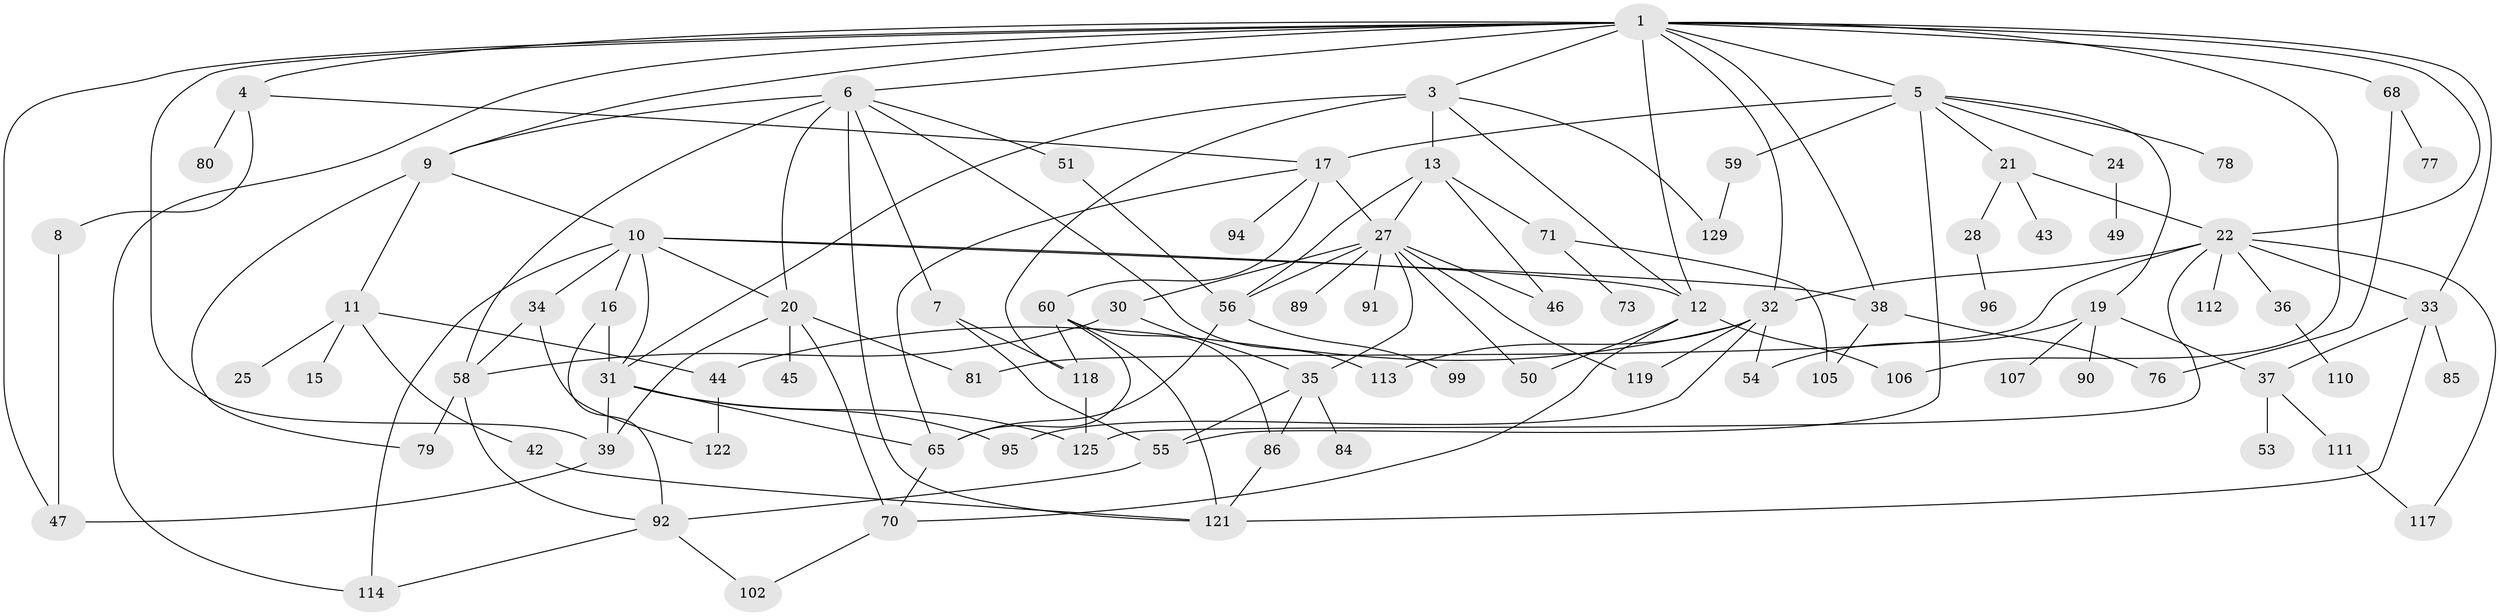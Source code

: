 // Generated by graph-tools (version 1.1) at 2025/51/02/27/25 19:51:40]
// undirected, 87 vertices, 144 edges
graph export_dot {
graph [start="1"]
  node [color=gray90,style=filled];
  1 [super="+2"];
  3 [super="+82"];
  4 [super="+87"];
  5 [super="+18"];
  6 [super="+57"];
  7 [super="+69"];
  8;
  9;
  10 [super="+62"];
  11 [super="+14"];
  12 [super="+123"];
  13 [super="+108"];
  15 [super="+103"];
  16 [super="+93"];
  17 [super="+23"];
  19 [super="+26"];
  20 [super="+61"];
  21 [super="+97"];
  22 [super="+29"];
  24;
  25;
  27 [super="+83"];
  28;
  30 [super="+64"];
  31 [super="+52"];
  32 [super="+40"];
  33 [super="+66"];
  34 [super="+41"];
  35 [super="+48"];
  36 [super="+74"];
  37;
  38 [super="+75"];
  39 [super="+104"];
  42;
  43;
  44 [super="+67"];
  45 [super="+127"];
  46 [super="+88"];
  47 [super="+101"];
  49;
  50;
  51;
  53;
  54;
  55 [super="+100"];
  56 [super="+98"];
  58 [super="+63"];
  59;
  60 [super="+115"];
  65;
  68 [super="+109"];
  70 [super="+72"];
  71 [super="+120"];
  73;
  76;
  77;
  78;
  79;
  80;
  81;
  84;
  85;
  86;
  89;
  90;
  91;
  92 [super="+116"];
  94;
  95;
  96;
  99;
  102;
  105;
  106;
  107;
  110;
  111 [super="+124"];
  112;
  113 [super="+128"];
  114;
  117;
  118 [super="+126"];
  119;
  121;
  122;
  125;
  129;
  1 -- 3;
  1 -- 5;
  1 -- 6;
  1 -- 32;
  1 -- 33;
  1 -- 39;
  1 -- 68;
  1 -- 106;
  1 -- 114;
  1 -- 4;
  1 -- 38;
  1 -- 22;
  1 -- 9;
  1 -- 12;
  1 -- 47;
  3 -- 12;
  3 -- 13;
  3 -- 31 [weight=2];
  3 -- 129;
  3 -- 118;
  4 -- 8;
  4 -- 17;
  4 -- 80;
  5 -- 19;
  5 -- 21;
  5 -- 24;
  5 -- 78;
  5 -- 17 [weight=2];
  5 -- 59;
  5 -- 55;
  6 -- 7;
  6 -- 51;
  6 -- 58;
  6 -- 121;
  6 -- 9;
  6 -- 113;
  6 -- 20;
  7 -- 55;
  7 -- 118;
  8 -- 47;
  9 -- 10;
  9 -- 11;
  9 -- 79;
  10 -- 16;
  10 -- 20;
  10 -- 34;
  10 -- 31;
  10 -- 12;
  10 -- 114;
  10 -- 38;
  11 -- 25;
  11 -- 42;
  11 -- 44;
  11 -- 15;
  12 -- 106;
  12 -- 50;
  12 -- 70;
  13 -- 27;
  13 -- 71;
  13 -- 56;
  13 -- 46;
  16 -- 92;
  16 -- 31;
  17 -- 65;
  17 -- 94;
  17 -- 27 [weight=2];
  17 -- 60;
  19 -- 37;
  19 -- 54;
  19 -- 107;
  19 -- 90;
  20 -- 45 [weight=2];
  20 -- 81;
  20 -- 39 [weight=2];
  20 -- 70;
  21 -- 28;
  21 -- 43;
  21 -- 22;
  22 -- 117;
  22 -- 125;
  22 -- 112;
  22 -- 33;
  22 -- 81;
  22 -- 36;
  22 -- 32;
  24 -- 49;
  27 -- 30;
  27 -- 35;
  27 -- 46;
  27 -- 50;
  27 -- 56;
  27 -- 89;
  27 -- 91;
  27 -- 119;
  28 -- 96;
  30 -- 35;
  30 -- 58;
  31 -- 95;
  31 -- 65;
  31 -- 39;
  31 -- 125;
  32 -- 119;
  32 -- 44;
  32 -- 95;
  32 -- 113;
  32 -- 54;
  33 -- 37 [weight=2];
  33 -- 121;
  33 -- 85;
  34 -- 122;
  34 -- 58;
  35 -- 55;
  35 -- 86;
  35 -- 84;
  36 -- 110;
  37 -- 53;
  37 -- 111;
  38 -- 76;
  38 -- 105;
  39 -- 47;
  42 -- 121;
  44 -- 122;
  51 -- 56;
  55 -- 92;
  56 -- 65;
  56 -- 99;
  58 -- 79;
  58 -- 92;
  59 -- 129;
  60 -- 118;
  60 -- 86;
  60 -- 65;
  60 -- 121;
  65 -- 70;
  68 -- 77;
  68 -- 76;
  70 -- 102;
  71 -- 73;
  71 -- 105;
  86 -- 121;
  92 -- 102;
  92 -- 114;
  111 -- 117;
  118 -- 125;
}
